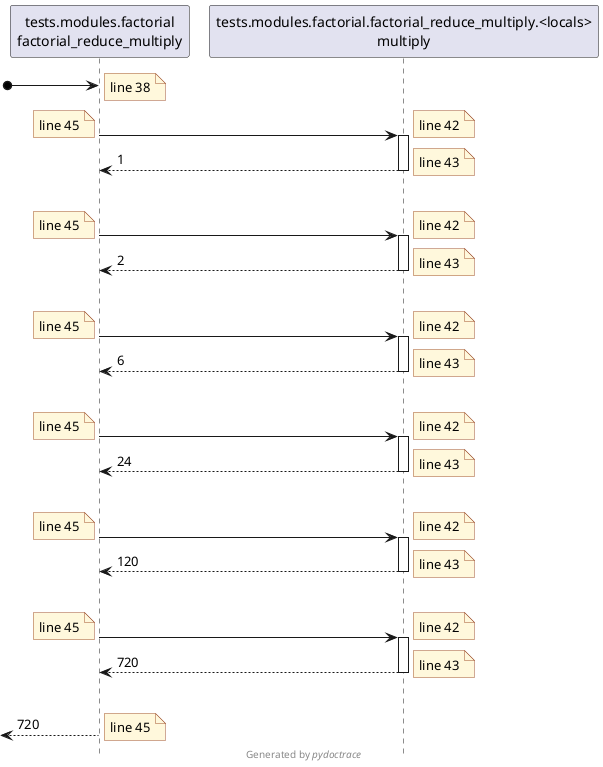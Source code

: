 @startuml tests.modules.factorial.factorial_reduce_multiply-sequence
skinparam BoxPadding 10
skinparam ParticipantPadding 5
skinparam NoteBackgroundColor Cornsilk
skinparam NoteBorderColor Sienna
hide footbox

[o-> "tests.modules.factorial\nfactorial_reduce_multiply"
note right: line 38

"tests.modules.factorial\nfactorial_reduce_multiply" -> "tests.modules.factorial.factorial_reduce_multiply.<locals>\nmultiply" ++
note left: line 45
note right: line 42

return 1
note right: line 43
|||

"tests.modules.factorial\nfactorial_reduce_multiply" -> "tests.modules.factorial.factorial_reduce_multiply.<locals>\nmultiply" ++
note left: line 45
note right: line 42

return 2
note right: line 43
|||

"tests.modules.factorial\nfactorial_reduce_multiply" -> "tests.modules.factorial.factorial_reduce_multiply.<locals>\nmultiply" ++
note left: line 45
note right: line 42

return 6
note right: line 43
|||

"tests.modules.factorial\nfactorial_reduce_multiply" -> "tests.modules.factorial.factorial_reduce_multiply.<locals>\nmultiply" ++
note left: line 45
note right: line 42

return 24
note right: line 43
|||

"tests.modules.factorial\nfactorial_reduce_multiply" -> "tests.modules.factorial.factorial_reduce_multiply.<locals>\nmultiply" ++
note left: line 45
note right: line 42

return 120
note right: line 43
|||

"tests.modules.factorial\nfactorial_reduce_multiply" -> "tests.modules.factorial.factorial_reduce_multiply.<locals>\nmultiply" ++
note left: line 45
note right: line 42

return 720
note right: line 43
|||

[<-- "tests.modules.factorial\nfactorial_reduce_multiply": 720
note right: line 45

footer Generated by //pydoctrace//
@enduml
